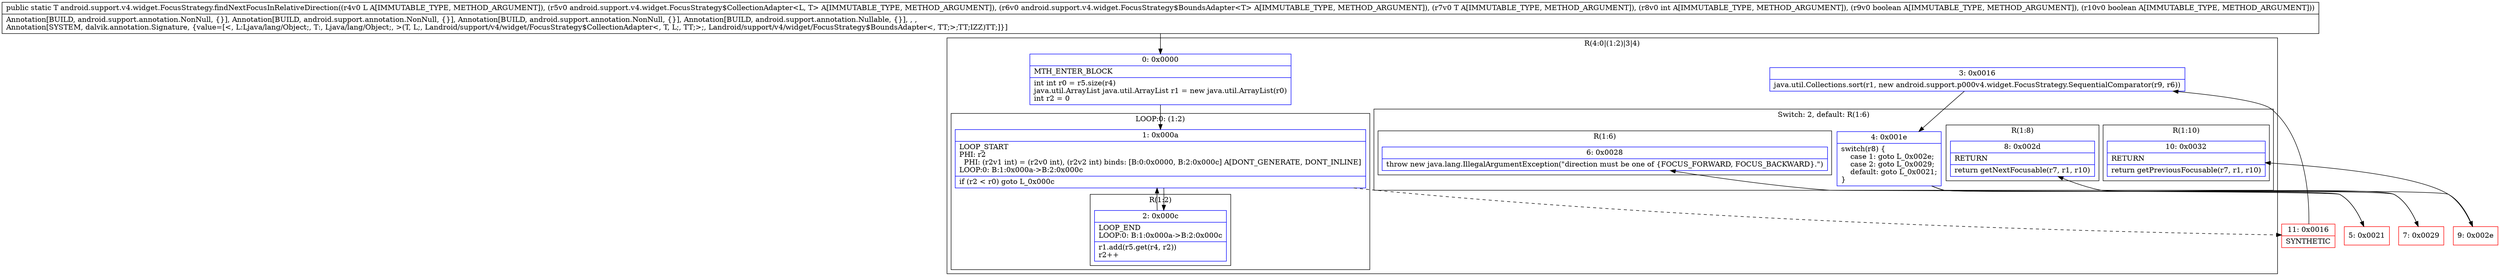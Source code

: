 digraph "CFG forandroid.support.v4.widget.FocusStrategy.findNextFocusInRelativeDirection(Ljava\/lang\/Object;Landroid\/support\/v4\/widget\/FocusStrategy$CollectionAdapter;Landroid\/support\/v4\/widget\/FocusStrategy$BoundsAdapter;Ljava\/lang\/Object;IZZ)Ljava\/lang\/Object;" {
subgraph cluster_Region_1085924493 {
label = "R(4:0|(1:2)|3|4)";
node [shape=record,color=blue];
Node_0 [shape=record,label="{0\:\ 0x0000|MTH_ENTER_BLOCK\l|int int r0 = r5.size(r4)\ljava.util.ArrayList java.util.ArrayList r1 = new java.util.ArrayList(r0)\lint r2 = 0\l}"];
subgraph cluster_LoopRegion_93396566 {
label = "LOOP:0: (1:2)";
node [shape=record,color=blue];
Node_1 [shape=record,label="{1\:\ 0x000a|LOOP_START\lPHI: r2 \l  PHI: (r2v1 int) = (r2v0 int), (r2v2 int) binds: [B:0:0x0000, B:2:0x000c] A[DONT_GENERATE, DONT_INLINE]\lLOOP:0: B:1:0x000a\-\>B:2:0x000c\l|if (r2 \< r0) goto L_0x000c\l}"];
subgraph cluster_Region_1927430939 {
label = "R(1:2)";
node [shape=record,color=blue];
Node_2 [shape=record,label="{2\:\ 0x000c|LOOP_END\lLOOP:0: B:1:0x000a\-\>B:2:0x000c\l|r1.add(r5.get(r4, r2))\lr2++\l}"];
}
}
Node_3 [shape=record,label="{3\:\ 0x0016|java.util.Collections.sort(r1, new android.support.p000v4.widget.FocusStrategy.SequentialComparator(r9, r6))\l}"];
subgraph cluster_SwitchRegion_2095082747 {
label = "Switch: 2, default: R(1:6)";
node [shape=record,color=blue];
Node_4 [shape=record,label="{4\:\ 0x001e|switch(r8) \{\l    case 1: goto L_0x002e;\l    case 2: goto L_0x0029;\l    default: goto L_0x0021;\l\}\l}"];
subgraph cluster_Region_2031364247 {
label = "R(1:10)";
node [shape=record,color=blue];
Node_10 [shape=record,label="{10\:\ 0x0032|RETURN\l|return getPreviousFocusable(r7, r1, r10)\l}"];
}
subgraph cluster_Region_1980118708 {
label = "R(1:8)";
node [shape=record,color=blue];
Node_8 [shape=record,label="{8\:\ 0x002d|RETURN\l|return getNextFocusable(r7, r1, r10)\l}"];
}
subgraph cluster_Region_153661160 {
label = "R(1:6)";
node [shape=record,color=blue];
Node_6 [shape=record,label="{6\:\ 0x0028|throw new java.lang.IllegalArgumentException(\"direction must be one of \{FOCUS_FORWARD, FOCUS_BACKWARD\}.\")\l}"];
}
}
}
Node_5 [shape=record,color=red,label="{5\:\ 0x0021}"];
Node_7 [shape=record,color=red,label="{7\:\ 0x0029}"];
Node_9 [shape=record,color=red,label="{9\:\ 0x002e}"];
Node_11 [shape=record,color=red,label="{11\:\ 0x0016|SYNTHETIC\l}"];
MethodNode[shape=record,label="{public static T android.support.v4.widget.FocusStrategy.findNextFocusInRelativeDirection((r4v0 L A[IMMUTABLE_TYPE, METHOD_ARGUMENT]), (r5v0 android.support.v4.widget.FocusStrategy$CollectionAdapter\<L, T\> A[IMMUTABLE_TYPE, METHOD_ARGUMENT]), (r6v0 android.support.v4.widget.FocusStrategy$BoundsAdapter\<T\> A[IMMUTABLE_TYPE, METHOD_ARGUMENT]), (r7v0 T A[IMMUTABLE_TYPE, METHOD_ARGUMENT]), (r8v0 int A[IMMUTABLE_TYPE, METHOD_ARGUMENT]), (r9v0 boolean A[IMMUTABLE_TYPE, METHOD_ARGUMENT]), (r10v0 boolean A[IMMUTABLE_TYPE, METHOD_ARGUMENT]))  | Annotation[BUILD, android.support.annotation.NonNull, \{\}], Annotation[BUILD, android.support.annotation.NonNull, \{\}], Annotation[BUILD, android.support.annotation.NonNull, \{\}], Annotation[BUILD, android.support.annotation.Nullable, \{\}], , , \lAnnotation[SYSTEM, dalvik.annotation.Signature, \{value=[\<, L:Ljava\/lang\/Object;, T:, Ljava\/lang\/Object;, \>(T, L;, Landroid\/support\/v4\/widget\/FocusStrategy$CollectionAdapter\<, T, L;, TT;\>;, Landroid\/support\/v4\/widget\/FocusStrategy$BoundsAdapter\<, TT;\>;TT;IZZ)TT;]\}]\l}"];
MethodNode -> Node_0;
Node_0 -> Node_1;
Node_1 -> Node_2;
Node_1 -> Node_11[style=dashed];
Node_2 -> Node_1;
Node_3 -> Node_4;
Node_4 -> Node_5;
Node_4 -> Node_7;
Node_4 -> Node_9;
Node_5 -> Node_6;
Node_7 -> Node_8;
Node_9 -> Node_10;
Node_11 -> Node_3;
}

